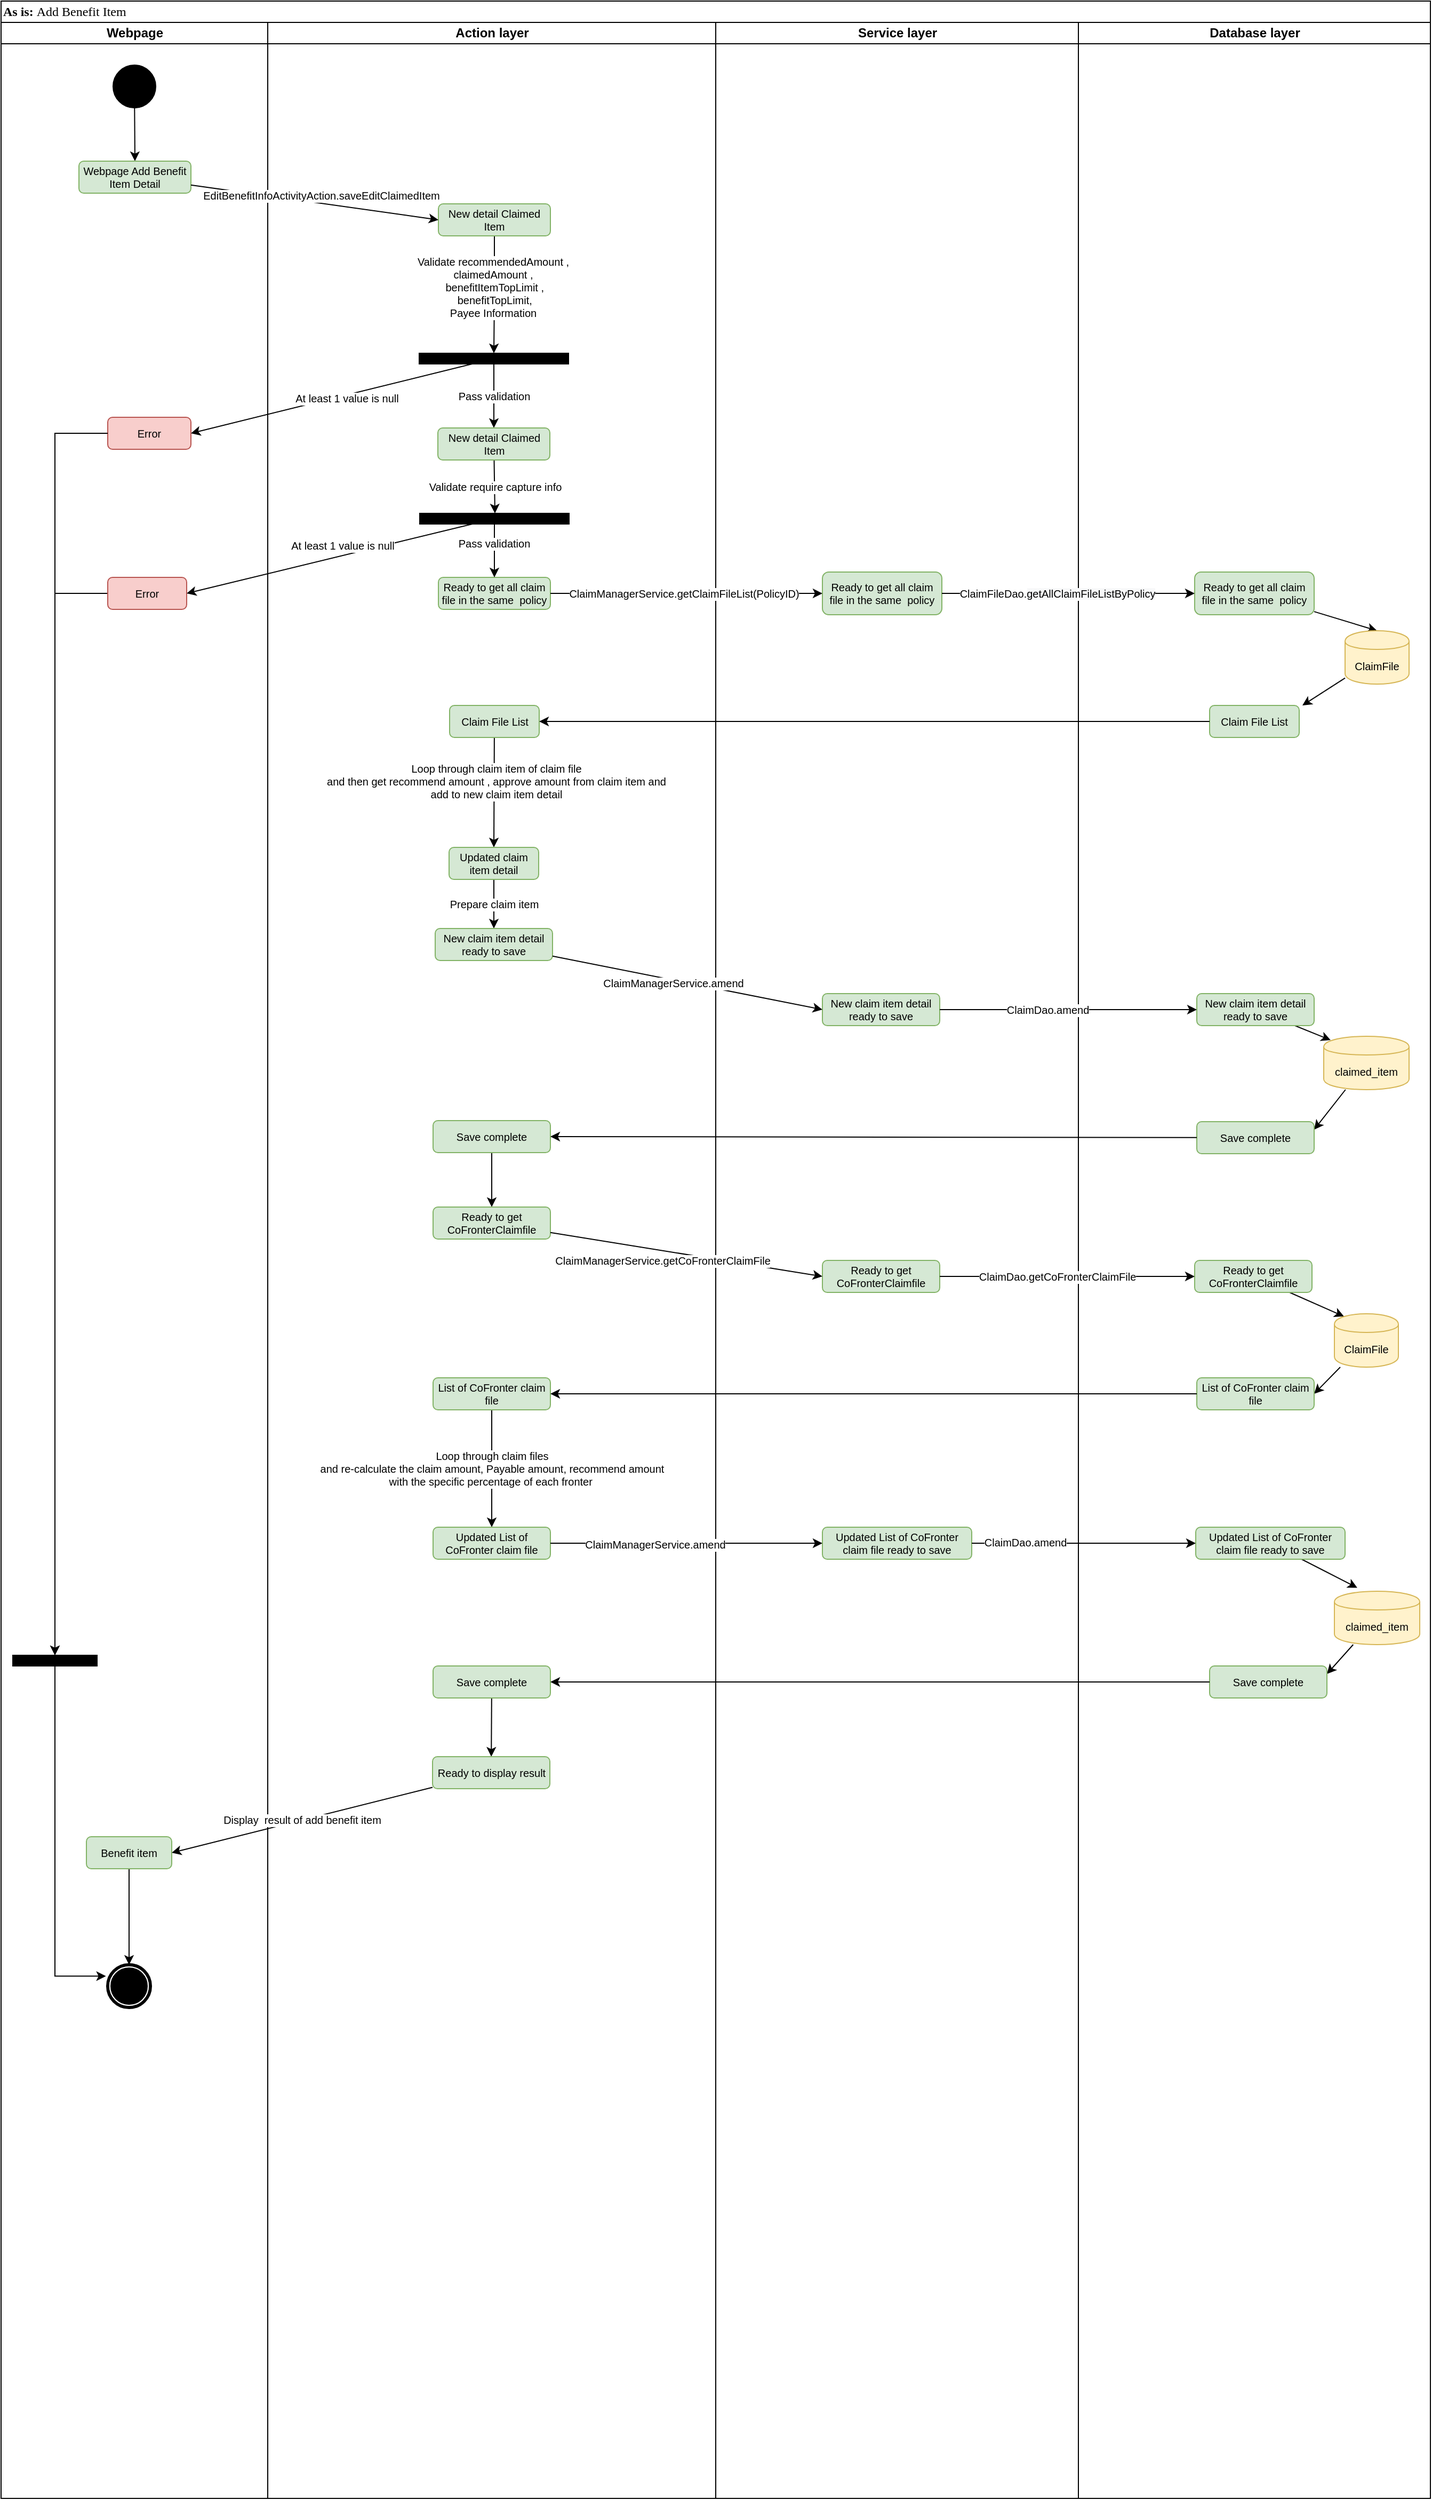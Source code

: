 <mxfile version="11.3.1" type="github" pages="1"><diagram name="Page-1" id="0783ab3e-0a74-02c8-0abd-f7b4e66b4bec"><mxGraphModel dx="1542" dy="850" grid="1" gridSize="10" guides="1" tooltips="1" connect="1" arrows="1" fold="1" page="1" pageScale="1" pageWidth="850" pageHeight="1100" background="#ffffff" math="0" shadow="0"><root><mxCell id="0"/><mxCell id="1" parent="0"/><mxCell id="1c1d494c118603dd-1" value="As is: &lt;span style=&quot;font-weight: normal&quot;&gt;Add Benefit Item&lt;/span&gt;" style="swimlane;html=1;childLayout=stackLayout;startSize=20;rounded=0;shadow=0;comic=0;labelBackgroundColor=none;strokeColor=#000000;strokeWidth=1;fillColor=#ffffff;fontFamily=Verdana;fontSize=12;fontColor=#000000;align=left;" parent="1" vertex="1"><mxGeometry x="40" y="30" width="1340" height="2340" as="geometry"/></mxCell><mxCell id="1c1d494c118603dd-2" value="Webpage" style="swimlane;html=1;startSize=20;" parent="1c1d494c118603dd-1" vertex="1"><mxGeometry y="20" width="250" height="2320" as="geometry"/></mxCell><mxCell id="o6uYyF3r6FIAQzFePDf1-14" style="edgeStyle=none;rounded=0;orthogonalLoop=1;jettySize=auto;html=1;entryX=0.5;entryY=0;entryDx=0;entryDy=0;fontSize=10;" parent="1c1d494c118603dd-2" source="60571a20871a0731-4" target="o6uYyF3r6FIAQzFePDf1-1" edge="1"><mxGeometry relative="1" as="geometry"/></mxCell><mxCell id="60571a20871a0731-4" value="" style="ellipse;whiteSpace=wrap;html=1;rounded=0;shadow=0;comic=0;labelBackgroundColor=none;strokeColor=#000000;strokeWidth=1;fillColor=#000000;fontFamily=Verdana;fontSize=12;fontColor=#000000;align=center;" parent="1c1d494c118603dd-2" vertex="1"><mxGeometry x="105" y="40" width="40" height="40" as="geometry"/></mxCell><mxCell id="o6uYyF3r6FIAQzFePDf1-1" value="Webpage Add Benefit Item Detail" style="rounded=1;whiteSpace=wrap;html=1;fillColor=#d5e8d4;strokeColor=#82b366;fontSize=10;" parent="1c1d494c118603dd-2" vertex="1"><mxGeometry x="73" y="130" width="105" height="30" as="geometry"/></mxCell><mxCell id="o6uYyF3r6FIAQzFePDf1-150" value="" style="shape=mxgraph.bpmn.shape;html=1;verticalLabelPosition=bottom;labelBackgroundColor=#ffffff;verticalAlign=top;perimeter=ellipsePerimeter;outline=end;symbol=terminate;rounded=0;shadow=0;comic=0;strokeColor=#000000;strokeWidth=1;fillColor=#ffffff;fontFamily=Verdana;fontSize=12;fontColor=#000000;align=center;" parent="1c1d494c118603dd-2" vertex="1"><mxGeometry x="100" y="1820" width="40" height="40" as="geometry"/></mxCell><mxCell id="4uiKt6ms29JhlSO53L4M-8" value="Error" style="rounded=1;whiteSpace=wrap;html=1;fillColor=#f8cecc;strokeColor=#b85450;fontSize=10;" parent="1c1d494c118603dd-2" vertex="1"><mxGeometry x="100" y="370" width="78" height="30" as="geometry"/></mxCell><mxCell id="4uiKt6ms29JhlSO53L4M-92" style="edgeStyle=orthogonalEdgeStyle;rounded=0;orthogonalLoop=1;jettySize=auto;html=1;entryX=0.5;entryY=0;entryDx=0;entryDy=0;fontSize=10;" parent="1c1d494c118603dd-2" source="4uiKt6ms29JhlSO53L4M-15" target="4uiKt6ms29JhlSO53L4M-91" edge="1"><mxGeometry relative="1" as="geometry"/></mxCell><mxCell id="4uiKt6ms29JhlSO53L4M-15" value="Error" style="rounded=1;whiteSpace=wrap;html=1;fillColor=#f8cecc;strokeColor=#b85450;fontSize=10;" parent="1c1d494c118603dd-2" vertex="1"><mxGeometry x="100" y="520" width="74" height="30" as="geometry"/></mxCell><mxCell id="4uiKt6ms29JhlSO53L4M-96" style="edgeStyle=orthogonalEdgeStyle;rounded=0;orthogonalLoop=1;jettySize=auto;html=1;entryX=0.5;entryY=0;entryDx=0;entryDy=0;fontSize=10;" parent="1c1d494c118603dd-2" source="4uiKt6ms29JhlSO53L4M-87" target="o6uYyF3r6FIAQzFePDf1-150" edge="1"><mxGeometry relative="1" as="geometry"/></mxCell><mxCell id="4uiKt6ms29JhlSO53L4M-87" value="Benefit item" style="rounded=1;whiteSpace=wrap;html=1;fillColor=#d5e8d4;strokeColor=#82b366;fontSize=10;" parent="1c1d494c118603dd-2" vertex="1"><mxGeometry x="80" y="1700" width="80" height="30" as="geometry"/></mxCell><mxCell id="4uiKt6ms29JhlSO53L4M-97" style="edgeStyle=orthogonalEdgeStyle;rounded=0;orthogonalLoop=1;jettySize=auto;html=1;entryX=-0.042;entryY=0.266;entryDx=0;entryDy=0;entryPerimeter=0;fontSize=10;" parent="1c1d494c118603dd-2" source="4uiKt6ms29JhlSO53L4M-91" target="o6uYyF3r6FIAQzFePDf1-150" edge="1"><mxGeometry relative="1" as="geometry"><Array as="points"><mxPoint x="50" y="1831"/></Array></mxGeometry></mxCell><mxCell id="4uiKt6ms29JhlSO53L4M-91" value="" style="rounded=0;whiteSpace=wrap;html=1;fillColor=#000000;" parent="1c1d494c118603dd-2" vertex="1"><mxGeometry x="11" y="1530" width="79" height="10" as="geometry"/></mxCell><mxCell id="Wwbw1OgVoisx9gdvd-zu-1" style="edgeStyle=orthogonalEdgeStyle;rounded=0;orthogonalLoop=1;jettySize=auto;html=1;entryX=0.5;entryY=0;entryDx=0;entryDy=0;" edge="1" parent="1c1d494c118603dd-2" source="4uiKt6ms29JhlSO53L4M-8" target="4uiKt6ms29JhlSO53L4M-91"><mxGeometry relative="1" as="geometry"><mxPoint x="50" y="610" as="targetPoint"/></mxGeometry></mxCell><mxCell id="1c1d494c118603dd-3" value="Action layer" style="swimlane;html=1;startSize=20;align=center;" parent="1c1d494c118603dd-1" vertex="1"><mxGeometry x="250" y="20" width="420" height="2320" as="geometry"/></mxCell><mxCell id="4uiKt6ms29JhlSO53L4M-3" style="edgeStyle=orthogonalEdgeStyle;rounded=0;orthogonalLoop=1;jettySize=auto;html=1;entryX=0.5;entryY=0;entryDx=0;entryDy=0;" parent="1c1d494c118603dd-3" source="o6uYyF3r6FIAQzFePDf1-10" target="4uiKt6ms29JhlSO53L4M-1" edge="1"><mxGeometry relative="1" as="geometry"/></mxCell><mxCell id="4uiKt6ms29JhlSO53L4M-4" value="Validate&amp;nbsp;recommendedAmount ,&lt;br&gt;claimedAmount ,&lt;br&gt;&amp;nbsp;benefitItemTopLimit ,&lt;br&gt;&amp;nbsp;benefitTopLimit,&lt;br&gt;Payee Information" style="text;html=1;resizable=0;points=[];align=center;verticalAlign=middle;labelBackgroundColor=#ffffff;fontSize=10;" parent="4uiKt6ms29JhlSO53L4M-3" vertex="1" connectable="0"><mxGeometry x="0.012" y="-9" relative="1" as="geometry"><mxPoint x="8" y="-8" as="offset"/></mxGeometry></mxCell><mxCell id="o6uYyF3r6FIAQzFePDf1-10" value="New detail Claimed Item" style="rounded=1;whiteSpace=wrap;html=1;fillColor=#d5e8d4;strokeColor=#82b366;fontSize=10;" parent="1c1d494c118603dd-3" vertex="1"><mxGeometry x="160" y="170" width="105" height="30" as="geometry"/></mxCell><mxCell id="4uiKt6ms29JhlSO53L4M-7" value="Pass validation" style="edgeStyle=orthogonalEdgeStyle;rounded=0;orthogonalLoop=1;jettySize=auto;html=1;entryX=0.5;entryY=0;entryDx=0;entryDy=0;fontSize=10;" parent="1c1d494c118603dd-3" source="4uiKt6ms29JhlSO53L4M-1" target="4uiKt6ms29JhlSO53L4M-6" edge="1"><mxGeometry relative="1" as="geometry"/></mxCell><mxCell id="4uiKt6ms29JhlSO53L4M-1" value="" style="rounded=0;whiteSpace=wrap;html=1;fillColor=#000000;" parent="1c1d494c118603dd-3" vertex="1"><mxGeometry x="142" y="310" width="140" height="10" as="geometry"/></mxCell><mxCell id="4uiKt6ms29JhlSO53L4M-12" value="Validate require capture info" style="edgeStyle=none;rounded=0;orthogonalLoop=1;jettySize=auto;html=1;fontSize=10;" parent="1c1d494c118603dd-3" source="4uiKt6ms29JhlSO53L4M-6" edge="1"><mxGeometry relative="1" as="geometry"><mxPoint x="213" y="460" as="targetPoint"/></mxGeometry></mxCell><mxCell id="4uiKt6ms29JhlSO53L4M-6" value="New detail Claimed Item" style="rounded=1;whiteSpace=wrap;html=1;fillColor=#d5e8d4;strokeColor=#82b366;fontSize=10;" parent="1c1d494c118603dd-3" vertex="1"><mxGeometry x="159.5" y="380" width="105" height="30" as="geometry"/></mxCell><mxCell id="4uiKt6ms29JhlSO53L4M-11" value="Ready to get all claim file in the same&amp;nbsp; policy" style="rounded=1;whiteSpace=wrap;html=1;fillColor=#d5e8d4;strokeColor=#82b366;fontSize=10;" parent="1c1d494c118603dd-3" vertex="1"><mxGeometry x="160" y="520" width="105" height="30" as="geometry"/></mxCell><mxCell id="4uiKt6ms29JhlSO53L4M-14" style="edgeStyle=none;rounded=0;orthogonalLoop=1;jettySize=auto;html=1;entryX=0.5;entryY=0;entryDx=0;entryDy=0;fontSize=10;" parent="1c1d494c118603dd-3" source="4uiKt6ms29JhlSO53L4M-13" target="4uiKt6ms29JhlSO53L4M-11" edge="1"><mxGeometry relative="1" as="geometry"/></mxCell><mxCell id="4uiKt6ms29JhlSO53L4M-19" value="Pass validation" style="text;html=1;resizable=0;points=[];align=center;verticalAlign=middle;labelBackgroundColor=#ffffff;fontSize=10;" parent="4uiKt6ms29JhlSO53L4M-14" vertex="1" connectable="0"><mxGeometry x="-0.295" y="-1" relative="1" as="geometry"><mxPoint as="offset"/></mxGeometry></mxCell><mxCell id="4uiKt6ms29JhlSO53L4M-13" value="" style="rounded=0;whiteSpace=wrap;html=1;fillColor=#000000;" parent="1c1d494c118603dd-3" vertex="1"><mxGeometry x="142.5" y="460" width="140" height="10" as="geometry"/></mxCell><mxCell id="4uiKt6ms29JhlSO53L4M-35" style="edgeStyle=none;rounded=0;orthogonalLoop=1;jettySize=auto;html=1;fontSize=10;entryX=0.5;entryY=0;entryDx=0;entryDy=0;" parent="1c1d494c118603dd-3" source="4uiKt6ms29JhlSO53L4M-32" target="4uiKt6ms29JhlSO53L4M-34" edge="1"><mxGeometry relative="1" as="geometry"><mxPoint x="213" y="799" as="targetPoint"/></mxGeometry></mxCell><mxCell id="4uiKt6ms29JhlSO53L4M-36" value="Loop through claim item of claim file&lt;br&gt;and then get recommend amount , approve amount from claim item and &lt;br&gt;add to new claim item detail" style="text;html=1;resizable=0;points=[];align=center;verticalAlign=middle;labelBackgroundColor=#ffffff;fontSize=10;" parent="4uiKt6ms29JhlSO53L4M-35" vertex="1" connectable="0"><mxGeometry x="-0.217" y="1" relative="1" as="geometry"><mxPoint as="offset"/></mxGeometry></mxCell><mxCell id="4uiKt6ms29JhlSO53L4M-32" value="Claim File List" style="rounded=1;whiteSpace=wrap;html=1;fillColor=#d5e8d4;strokeColor=#82b366;fontSize=10;" parent="1c1d494c118603dd-3" vertex="1"><mxGeometry x="170.5" y="640" width="84" height="30" as="geometry"/></mxCell><mxCell id="4uiKt6ms29JhlSO53L4M-42" value="Prepare claim item" style="edgeStyle=none;rounded=0;orthogonalLoop=1;jettySize=auto;html=1;entryX=0.5;entryY=0;entryDx=0;entryDy=0;fontSize=10;" parent="1c1d494c118603dd-3" source="4uiKt6ms29JhlSO53L4M-34" target="4uiKt6ms29JhlSO53L4M-41" edge="1"><mxGeometry relative="1" as="geometry"/></mxCell><mxCell id="4uiKt6ms29JhlSO53L4M-34" value="Updated claim item detail" style="rounded=1;whiteSpace=wrap;html=1;fillColor=#d5e8d4;strokeColor=#82b366;fontSize=10;" parent="1c1d494c118603dd-3" vertex="1"><mxGeometry x="170" y="773" width="84" height="30" as="geometry"/></mxCell><mxCell id="4uiKt6ms29JhlSO53L4M-41" value="New claim item detail ready to save" style="rounded=1;whiteSpace=wrap;html=1;fillColor=#d5e8d4;strokeColor=#82b366;fontSize=10;" parent="1c1d494c118603dd-3" vertex="1"><mxGeometry x="157" y="849" width="110" height="30" as="geometry"/></mxCell><mxCell id="4uiKt6ms29JhlSO53L4M-57" style="edgeStyle=none;rounded=0;orthogonalLoop=1;jettySize=auto;html=1;entryX=0.5;entryY=0;entryDx=0;entryDy=0;fontSize=10;" parent="1c1d494c118603dd-3" source="4uiKt6ms29JhlSO53L4M-54" target="4uiKt6ms29JhlSO53L4M-56" edge="1"><mxGeometry relative="1" as="geometry"/></mxCell><mxCell id="4uiKt6ms29JhlSO53L4M-54" value="Save complete" style="rounded=1;whiteSpace=wrap;html=1;fillColor=#d5e8d4;strokeColor=#82b366;fontSize=10;" parent="1c1d494c118603dd-3" vertex="1"><mxGeometry x="155" y="1029" width="110" height="30" as="geometry"/></mxCell><mxCell id="4uiKt6ms29JhlSO53L4M-56" value="Ready to get CoFronterClaimfile" style="rounded=1;whiteSpace=wrap;html=1;fillColor=#d5e8d4;strokeColor=#82b366;fontSize=10;" parent="1c1d494c118603dd-3" vertex="1"><mxGeometry x="155" y="1110" width="110" height="30" as="geometry"/></mxCell><mxCell id="4uiKt6ms29JhlSO53L4M-71" value="Loop through claim files&lt;br&gt;and re-calculate the claim amount, Payable amount, recommend amount&lt;br&gt;with the specific percentage of each fronter&amp;nbsp;" style="edgeStyle=none;rounded=0;orthogonalLoop=1;jettySize=auto;html=1;fontSize=10;" parent="1c1d494c118603dd-3" source="4uiKt6ms29JhlSO53L4M-68" target="4uiKt6ms29JhlSO53L4M-70" edge="1"><mxGeometry relative="1" as="geometry"/></mxCell><mxCell id="4uiKt6ms29JhlSO53L4M-68" value="List of CoFronter claim file" style="rounded=1;whiteSpace=wrap;html=1;fillColor=#d5e8d4;strokeColor=#82b366;fontSize=10;" parent="1c1d494c118603dd-3" vertex="1"><mxGeometry x="155" y="1270" width="110" height="30" as="geometry"/></mxCell><mxCell id="4uiKt6ms29JhlSO53L4M-70" value="Updated List of CoFronter claim file" style="rounded=1;whiteSpace=wrap;html=1;fillColor=#d5e8d4;strokeColor=#82b366;fontSize=10;" parent="1c1d494c118603dd-3" vertex="1"><mxGeometry x="155" y="1410" width="110" height="30" as="geometry"/></mxCell><mxCell id="4uiKt6ms29JhlSO53L4M-86" style="edgeStyle=none;rounded=0;orthogonalLoop=1;jettySize=auto;html=1;fontSize=10;" parent="1c1d494c118603dd-3" source="4uiKt6ms29JhlSO53L4M-83" target="4uiKt6ms29JhlSO53L4M-85" edge="1"><mxGeometry relative="1" as="geometry"/></mxCell><mxCell id="4uiKt6ms29JhlSO53L4M-83" value="Save complete" style="rounded=1;whiteSpace=wrap;html=1;fillColor=#d5e8d4;strokeColor=#82b366;fontSize=10;" parent="1c1d494c118603dd-3" vertex="1"><mxGeometry x="155" y="1540" width="110" height="30" as="geometry"/></mxCell><mxCell id="4uiKt6ms29JhlSO53L4M-85" value="Ready to display result" style="rounded=1;whiteSpace=wrap;html=1;fillColor=#d5e8d4;strokeColor=#82b366;fontSize=10;" parent="1c1d494c118603dd-3" vertex="1"><mxGeometry x="154.5" y="1625" width="110" height="30" as="geometry"/></mxCell><mxCell id="1c1d494c118603dd-4" value="Service layer" style="swimlane;html=1;startSize=20;" parent="1c1d494c118603dd-1" vertex="1"><mxGeometry x="670" y="20" width="340" height="2320" as="geometry"/></mxCell><mxCell id="4uiKt6ms29JhlSO53L4M-20" value="Ready to get all claim file in the same&amp;nbsp; policy" style="rounded=1;whiteSpace=wrap;html=1;fillColor=#d5e8d4;strokeColor=#82b366;fontSize=10;" parent="1c1d494c118603dd-4" vertex="1"><mxGeometry x="100" y="515" width="112" height="40" as="geometry"/></mxCell><mxCell id="4uiKt6ms29JhlSO53L4M-43" value="New claim item detail ready to save" style="rounded=1;whiteSpace=wrap;html=1;fillColor=#d5e8d4;strokeColor=#82b366;fontSize=10;" parent="1c1d494c118603dd-4" vertex="1"><mxGeometry x="100" y="910" width="110" height="30" as="geometry"/></mxCell><mxCell id="4uiKt6ms29JhlSO53L4M-58" value="Ready to get CoFronterClaimfile" style="rounded=1;whiteSpace=wrap;html=1;fillColor=#d5e8d4;strokeColor=#82b366;fontSize=10;" parent="1c1d494c118603dd-4" vertex="1"><mxGeometry x="100" y="1160" width="110" height="30" as="geometry"/></mxCell><mxCell id="4uiKt6ms29JhlSO53L4M-72" value="Updated List of CoFronter claim file ready to save" style="rounded=1;whiteSpace=wrap;html=1;fillColor=#d5e8d4;strokeColor=#82b366;fontSize=10;" parent="1c1d494c118603dd-4" vertex="1"><mxGeometry x="100" y="1410" width="140" height="30" as="geometry"/></mxCell><mxCell id="o6uYyF3r6FIAQzFePDf1-11" style="rounded=0;orthogonalLoop=1;jettySize=auto;html=1;entryX=0;entryY=0.5;entryDx=0;entryDy=0;fontSize=10;strokeColor=none;" parent="1c1d494c118603dd-1" source="o6uYyF3r6FIAQzFePDf1-1" target="o6uYyF3r6FIAQzFePDf1-10" edge="1"><mxGeometry relative="1" as="geometry"/></mxCell><mxCell id="o6uYyF3r6FIAQzFePDf1-12" style="edgeStyle=none;rounded=0;orthogonalLoop=1;jettySize=auto;html=1;entryX=0;entryY=0.5;entryDx=0;entryDy=0;fontSize=10;" parent="1c1d494c118603dd-1" source="o6uYyF3r6FIAQzFePDf1-1" target="o6uYyF3r6FIAQzFePDf1-10" edge="1"><mxGeometry relative="1" as="geometry"/></mxCell><mxCell id="o6uYyF3r6FIAQzFePDf1-13" value="EditBenefitInfoActivityAction.saveEditClaimedItem" style="text;html=1;resizable=0;points=[];align=center;verticalAlign=middle;labelBackgroundColor=#ffffff;fontSize=10;" parent="o6uYyF3r6FIAQzFePDf1-12" vertex="1" connectable="0"><mxGeometry x="-0.441" relative="1" as="geometry"><mxPoint x="57" as="offset"/></mxGeometry></mxCell><mxCell id="o6uYyF3r6FIAQzFePDf1-32" value="Database layer" style="swimlane;html=1;startSize=20;" parent="1c1d494c118603dd-1" vertex="1"><mxGeometry x="1010" y="20" width="330" height="2320" as="geometry"/></mxCell><mxCell id="4uiKt6ms29JhlSO53L4M-29" style="edgeStyle=none;rounded=0;orthogonalLoop=1;jettySize=auto;html=1;entryX=0.5;entryY=0;entryDx=0;entryDy=0;fontSize=10;" parent="o6uYyF3r6FIAQzFePDf1-32" source="4uiKt6ms29JhlSO53L4M-25" target="4uiKt6ms29JhlSO53L4M-28" edge="1"><mxGeometry relative="1" as="geometry"/></mxCell><mxCell id="4uiKt6ms29JhlSO53L4M-25" value="Ready to get all claim file in the same&amp;nbsp; policy" style="rounded=1;whiteSpace=wrap;html=1;fillColor=#d5e8d4;strokeColor=#82b366;fontSize=10;" parent="o6uYyF3r6FIAQzFePDf1-32" vertex="1"><mxGeometry x="109" y="515" width="112" height="40" as="geometry"/></mxCell><mxCell id="4uiKt6ms29JhlSO53L4M-28" value="ClaimFile" style="shape=cylinder;whiteSpace=wrap;html=1;boundedLbl=1;backgroundOutline=1;strokeColor=#d6b656;fillColor=#fff2cc;fontSize=10;align=center;" parent="o6uYyF3r6FIAQzFePDf1-32" vertex="1"><mxGeometry x="250" y="570" width="60" height="50" as="geometry"/></mxCell><mxCell id="4uiKt6ms29JhlSO53L4M-30" value="Claim File List" style="rounded=1;whiteSpace=wrap;html=1;fillColor=#d5e8d4;strokeColor=#82b366;fontSize=10;" parent="o6uYyF3r6FIAQzFePDf1-32" vertex="1"><mxGeometry x="123" y="640" width="84" height="30" as="geometry"/></mxCell><mxCell id="4uiKt6ms29JhlSO53L4M-51" style="edgeStyle=none;rounded=0;orthogonalLoop=1;jettySize=auto;html=1;entryX=0.081;entryY=0.072;entryDx=0;entryDy=0;fontSize=10;entryPerimeter=0;" parent="o6uYyF3r6FIAQzFePDf1-32" source="4uiKt6ms29JhlSO53L4M-46" target="4uiKt6ms29JhlSO53L4M-50" edge="1"><mxGeometry relative="1" as="geometry"/></mxCell><mxCell id="4uiKt6ms29JhlSO53L4M-46" value="New claim item detail ready to save" style="rounded=1;whiteSpace=wrap;html=1;fillColor=#d5e8d4;strokeColor=#82b366;fontSize=10;" parent="o6uYyF3r6FIAQzFePDf1-32" vertex="1"><mxGeometry x="111" y="910" width="110" height="30" as="geometry"/></mxCell><mxCell id="4uiKt6ms29JhlSO53L4M-53" style="edgeStyle=none;rounded=0;orthogonalLoop=1;jettySize=auto;html=1;entryX=1;entryY=0.25;entryDx=0;entryDy=0;fontSize=10;" parent="o6uYyF3r6FIAQzFePDf1-32" source="4uiKt6ms29JhlSO53L4M-50" target="4uiKt6ms29JhlSO53L4M-52" edge="1"><mxGeometry relative="1" as="geometry"/></mxCell><mxCell id="4uiKt6ms29JhlSO53L4M-50" value="claimed_item" style="shape=cylinder;whiteSpace=wrap;html=1;boundedLbl=1;backgroundOutline=1;strokeColor=#d6b656;fillColor=#fff2cc;fontSize=10;align=center;" parent="o6uYyF3r6FIAQzFePDf1-32" vertex="1"><mxGeometry x="230" y="950" width="80" height="50" as="geometry"/></mxCell><mxCell id="4uiKt6ms29JhlSO53L4M-52" value="Save complete" style="rounded=1;whiteSpace=wrap;html=1;fillColor=#d5e8d4;strokeColor=#82b366;fontSize=10;" parent="o6uYyF3r6FIAQzFePDf1-32" vertex="1"><mxGeometry x="111" y="1030" width="110" height="30" as="geometry"/></mxCell><mxCell id="4uiKt6ms29JhlSO53L4M-65" style="edgeStyle=none;rounded=0;orthogonalLoop=1;jettySize=auto;html=1;entryX=0.15;entryY=0.05;entryDx=0;entryDy=0;entryPerimeter=0;fontSize=10;" parent="o6uYyF3r6FIAQzFePDf1-32" source="4uiKt6ms29JhlSO53L4M-61" target="4uiKt6ms29JhlSO53L4M-64" edge="1"><mxGeometry relative="1" as="geometry"/></mxCell><mxCell id="4uiKt6ms29JhlSO53L4M-61" value="Ready to get CoFronterClaimfile" style="rounded=1;whiteSpace=wrap;html=1;fillColor=#d5e8d4;strokeColor=#82b366;fontSize=10;" parent="o6uYyF3r6FIAQzFePDf1-32" vertex="1"><mxGeometry x="109" y="1160" width="110" height="30" as="geometry"/></mxCell><mxCell id="4uiKt6ms29JhlSO53L4M-67" style="edgeStyle=none;rounded=0;orthogonalLoop=1;jettySize=auto;html=1;entryX=1;entryY=0.5;entryDx=0;entryDy=0;fontSize=10;" parent="o6uYyF3r6FIAQzFePDf1-32" source="4uiKt6ms29JhlSO53L4M-64" target="4uiKt6ms29JhlSO53L4M-66" edge="1"><mxGeometry relative="1" as="geometry"/></mxCell><mxCell id="4uiKt6ms29JhlSO53L4M-64" value="ClaimFile" style="shape=cylinder;whiteSpace=wrap;html=1;boundedLbl=1;backgroundOutline=1;strokeColor=#d6b656;fillColor=#fff2cc;fontSize=10;align=center;" parent="o6uYyF3r6FIAQzFePDf1-32" vertex="1"><mxGeometry x="240" y="1210" width="60" height="50" as="geometry"/></mxCell><mxCell id="4uiKt6ms29JhlSO53L4M-66" value="List of CoFronter claim file" style="rounded=1;whiteSpace=wrap;html=1;fillColor=#d5e8d4;strokeColor=#82b366;fontSize=10;" parent="o6uYyF3r6FIAQzFePDf1-32" vertex="1"><mxGeometry x="111" y="1270" width="110" height="30" as="geometry"/></mxCell><mxCell id="4uiKt6ms29JhlSO53L4M-80" style="edgeStyle=none;rounded=0;orthogonalLoop=1;jettySize=auto;html=1;entryX=0.268;entryY=-0.065;entryDx=0;entryDy=0;entryPerimeter=0;fontSize=10;" parent="o6uYyF3r6FIAQzFePDf1-32" source="4uiKt6ms29JhlSO53L4M-74" target="4uiKt6ms29JhlSO53L4M-79" edge="1"><mxGeometry relative="1" as="geometry"/></mxCell><mxCell id="4uiKt6ms29JhlSO53L4M-74" value="Updated List of CoFronter claim file ready to save" style="rounded=1;whiteSpace=wrap;html=1;fillColor=#d5e8d4;strokeColor=#82b366;fontSize=10;" parent="o6uYyF3r6FIAQzFePDf1-32" vertex="1"><mxGeometry x="110" y="1410" width="140" height="30" as="geometry"/></mxCell><mxCell id="4uiKt6ms29JhlSO53L4M-82" style="edgeStyle=none;rounded=0;orthogonalLoop=1;jettySize=auto;html=1;entryX=1;entryY=0.25;entryDx=0;entryDy=0;fontSize=10;" parent="o6uYyF3r6FIAQzFePDf1-32" source="4uiKt6ms29JhlSO53L4M-79" target="4uiKt6ms29JhlSO53L4M-81" edge="1"><mxGeometry relative="1" as="geometry"/></mxCell><mxCell id="4uiKt6ms29JhlSO53L4M-79" value="claimed_item" style="shape=cylinder;whiteSpace=wrap;html=1;boundedLbl=1;backgroundOutline=1;strokeColor=#d6b656;fillColor=#fff2cc;fontSize=10;align=center;" parent="o6uYyF3r6FIAQzFePDf1-32" vertex="1"><mxGeometry x="240" y="1470" width="80" height="50" as="geometry"/></mxCell><mxCell id="4uiKt6ms29JhlSO53L4M-81" value="Save complete" style="rounded=1;whiteSpace=wrap;html=1;fillColor=#d5e8d4;strokeColor=#82b366;fontSize=10;" parent="o6uYyF3r6FIAQzFePDf1-32" vertex="1"><mxGeometry x="123" y="1540" width="110" height="30" as="geometry"/></mxCell><mxCell id="4uiKt6ms29JhlSO53L4M-9" style="rounded=0;orthogonalLoop=1;jettySize=auto;html=1;entryX=1;entryY=0.5;entryDx=0;entryDy=0;fontSize=10;" parent="1c1d494c118603dd-1" source="4uiKt6ms29JhlSO53L4M-1" target="4uiKt6ms29JhlSO53L4M-8" edge="1"><mxGeometry relative="1" as="geometry"/></mxCell><mxCell id="4uiKt6ms29JhlSO53L4M-10" value="At least 1 value is null" style="text;html=1;resizable=0;points=[];align=center;verticalAlign=middle;labelBackgroundColor=#ffffff;fontSize=10;" parent="4uiKt6ms29JhlSO53L4M-9" vertex="1" connectable="0"><mxGeometry x="-0.098" y="2" relative="1" as="geometry"><mxPoint as="offset"/></mxGeometry></mxCell><mxCell id="4uiKt6ms29JhlSO53L4M-16" style="edgeStyle=none;rounded=0;orthogonalLoop=1;jettySize=auto;html=1;entryX=1;entryY=0.5;entryDx=0;entryDy=0;fontSize=10;" parent="1c1d494c118603dd-1" source="4uiKt6ms29JhlSO53L4M-13" target="4uiKt6ms29JhlSO53L4M-15" edge="1"><mxGeometry relative="1" as="geometry"/></mxCell><mxCell id="4uiKt6ms29JhlSO53L4M-17" value="At least 1 value is null" style="text;html=1;resizable=0;points=[];align=center;verticalAlign=middle;labelBackgroundColor=#ffffff;fontSize=10;" parent="4uiKt6ms29JhlSO53L4M-16" vertex="1" connectable="0"><mxGeometry x="0.076" relative="1" as="geometry"><mxPoint x="22.5" y="-15" as="offset"/></mxGeometry></mxCell><mxCell id="4uiKt6ms29JhlSO53L4M-21" style="edgeStyle=none;rounded=0;orthogonalLoop=1;jettySize=auto;html=1;entryX=0;entryY=0.5;entryDx=0;entryDy=0;fontSize=10;" parent="1c1d494c118603dd-1" source="4uiKt6ms29JhlSO53L4M-11" target="4uiKt6ms29JhlSO53L4M-20" edge="1"><mxGeometry relative="1" as="geometry"/></mxCell><mxCell id="4uiKt6ms29JhlSO53L4M-22" value="ClaimManagerService.getClaimFileList(PolicyID)" style="text;html=1;resizable=0;points=[];align=center;verticalAlign=middle;labelBackgroundColor=#ffffff;fontSize=10;" parent="4uiKt6ms29JhlSO53L4M-21" vertex="1" connectable="0"><mxGeometry x="-0.362" y="-2" relative="1" as="geometry"><mxPoint x="43.5" y="-2" as="offset"/></mxGeometry></mxCell><mxCell id="4uiKt6ms29JhlSO53L4M-26" style="edgeStyle=none;rounded=0;orthogonalLoop=1;jettySize=auto;html=1;entryX=0;entryY=0.5;entryDx=0;entryDy=0;fontSize=10;" parent="1c1d494c118603dd-1" source="4uiKt6ms29JhlSO53L4M-20" target="4uiKt6ms29JhlSO53L4M-25" edge="1"><mxGeometry relative="1" as="geometry"/></mxCell><mxCell id="4uiKt6ms29JhlSO53L4M-27" value="ClaimFileDao.&lt;span style=&quot;text-align: left ; background-color: rgb(248 , 249 , 250)&quot;&gt;getAllClaimFileListByPolicy&lt;/span&gt;" style="text;html=1;resizable=0;points=[];align=center;verticalAlign=middle;labelBackgroundColor=#ffffff;fontSize=10;" parent="4uiKt6ms29JhlSO53L4M-26" vertex="1" connectable="0"><mxGeometry x="-0.662" y="-2" relative="1" as="geometry"><mxPoint x="68" y="-2" as="offset"/></mxGeometry></mxCell><mxCell id="4uiKt6ms29JhlSO53L4M-33" style="edgeStyle=none;rounded=0;orthogonalLoop=1;jettySize=auto;html=1;entryX=1;entryY=0.5;entryDx=0;entryDy=0;fontSize=10;" parent="1c1d494c118603dd-1" source="4uiKt6ms29JhlSO53L4M-30" target="4uiKt6ms29JhlSO53L4M-32" edge="1"><mxGeometry relative="1" as="geometry"/></mxCell><mxCell id="4uiKt6ms29JhlSO53L4M-44" style="edgeStyle=none;rounded=0;orthogonalLoop=1;jettySize=auto;html=1;entryX=0;entryY=0.5;entryDx=0;entryDy=0;fontSize=10;" parent="1c1d494c118603dd-1" source="4uiKt6ms29JhlSO53L4M-41" target="4uiKt6ms29JhlSO53L4M-43" edge="1"><mxGeometry relative="1" as="geometry"/></mxCell><mxCell id="4uiKt6ms29JhlSO53L4M-45" value="ClaimManagerService.amend" style="text;html=1;resizable=0;points=[];align=center;verticalAlign=middle;labelBackgroundColor=#ffffff;fontSize=10;" parent="4uiKt6ms29JhlSO53L4M-44" vertex="1" connectable="0"><mxGeometry x="-0.258" y="-4" relative="1" as="geometry"><mxPoint x="20" y="2.5" as="offset"/></mxGeometry></mxCell><mxCell id="4uiKt6ms29JhlSO53L4M-47" style="edgeStyle=none;rounded=0;orthogonalLoop=1;jettySize=auto;html=1;entryX=0;entryY=0.5;entryDx=0;entryDy=0;fontSize=10;" parent="1c1d494c118603dd-1" source="4uiKt6ms29JhlSO53L4M-43" target="4uiKt6ms29JhlSO53L4M-46" edge="1"><mxGeometry relative="1" as="geometry"/></mxCell><mxCell id="4uiKt6ms29JhlSO53L4M-49" value="ClaimDao.amend" style="text;html=1;resizable=0;points=[];align=center;verticalAlign=middle;labelBackgroundColor=#ffffff;fontSize=10;" parent="4uiKt6ms29JhlSO53L4M-47" vertex="1" connectable="0"><mxGeometry x="-0.611" y="2" relative="1" as="geometry"><mxPoint x="53.5" y="2" as="offset"/></mxGeometry></mxCell><mxCell id="4uiKt6ms29JhlSO53L4M-55" style="edgeStyle=none;rounded=0;orthogonalLoop=1;jettySize=auto;html=1;entryX=1;entryY=0.5;entryDx=0;entryDy=0;fontSize=10;" parent="1c1d494c118603dd-1" source="4uiKt6ms29JhlSO53L4M-52" target="4uiKt6ms29JhlSO53L4M-54" edge="1"><mxGeometry relative="1" as="geometry"/></mxCell><mxCell id="4uiKt6ms29JhlSO53L4M-59" style="edgeStyle=none;rounded=0;orthogonalLoop=1;jettySize=auto;html=1;entryX=0;entryY=0.5;entryDx=0;entryDy=0;fontSize=10;" parent="1c1d494c118603dd-1" source="4uiKt6ms29JhlSO53L4M-56" target="4uiKt6ms29JhlSO53L4M-58" edge="1"><mxGeometry relative="1" as="geometry"/></mxCell><mxCell id="4uiKt6ms29JhlSO53L4M-60" value="ClaimManagerService.getCoFronterClaimFile" style="text;html=1;resizable=0;points=[];align=center;verticalAlign=middle;labelBackgroundColor=#ffffff;fontSize=10;" parent="4uiKt6ms29JhlSO53L4M-59" vertex="1" connectable="0"><mxGeometry x="-0.464" y="-1" relative="1" as="geometry"><mxPoint x="37" y="14" as="offset"/></mxGeometry></mxCell><mxCell id="4uiKt6ms29JhlSO53L4M-62" style="edgeStyle=none;rounded=0;orthogonalLoop=1;jettySize=auto;html=1;entryX=0;entryY=0.5;entryDx=0;entryDy=0;fontSize=10;" parent="1c1d494c118603dd-1" source="4uiKt6ms29JhlSO53L4M-58" target="4uiKt6ms29JhlSO53L4M-61" edge="1"><mxGeometry relative="1" as="geometry"/></mxCell><mxCell id="4uiKt6ms29JhlSO53L4M-63" value="ClaimDao.getCoFronterClaimFile" style="text;html=1;resizable=0;points=[];align=center;verticalAlign=middle;labelBackgroundColor=#ffffff;fontSize=10;" parent="4uiKt6ms29JhlSO53L4M-62" vertex="1" connectable="0"><mxGeometry x="-0.227" y="-1" relative="1" as="geometry"><mxPoint x="17.5" y="-1" as="offset"/></mxGeometry></mxCell><mxCell id="4uiKt6ms29JhlSO53L4M-69" style="edgeStyle=none;rounded=0;orthogonalLoop=1;jettySize=auto;html=1;fontSize=10;" parent="1c1d494c118603dd-1" source="4uiKt6ms29JhlSO53L4M-66" target="4uiKt6ms29JhlSO53L4M-68" edge="1"><mxGeometry relative="1" as="geometry"><mxPoint x="530" y="1310" as="targetPoint"/></mxGeometry></mxCell><mxCell id="4uiKt6ms29JhlSO53L4M-75" style="edgeStyle=none;rounded=0;orthogonalLoop=1;jettySize=auto;html=1;entryX=0;entryY=0.5;entryDx=0;entryDy=0;fontSize=10;" parent="1c1d494c118603dd-1" source="4uiKt6ms29JhlSO53L4M-70" target="4uiKt6ms29JhlSO53L4M-72" edge="1"><mxGeometry relative="1" as="geometry"/></mxCell><mxCell id="4uiKt6ms29JhlSO53L4M-78" value="ClaimManagerService.amend" style="text;html=1;resizable=0;points=[];align=center;verticalAlign=middle;labelBackgroundColor=#ffffff;fontSize=10;" parent="4uiKt6ms29JhlSO53L4M-75" vertex="1" connectable="0"><mxGeometry x="-0.236" y="-1" relative="1" as="geometry"><mxPoint as="offset"/></mxGeometry></mxCell><mxCell id="4uiKt6ms29JhlSO53L4M-76" style="edgeStyle=none;rounded=0;orthogonalLoop=1;jettySize=auto;html=1;entryX=0;entryY=0.5;entryDx=0;entryDy=0;fontSize=10;" parent="1c1d494c118603dd-1" source="4uiKt6ms29JhlSO53L4M-72" target="4uiKt6ms29JhlSO53L4M-74" edge="1"><mxGeometry relative="1" as="geometry"/></mxCell><mxCell id="4uiKt6ms29JhlSO53L4M-77" value="ClaimDao.amend" style="text;html=1;resizable=0;points=[];align=center;verticalAlign=middle;labelBackgroundColor=#ffffff;fontSize=10;" parent="4uiKt6ms29JhlSO53L4M-76" vertex="1" connectable="0"><mxGeometry x="-0.525" y="1" relative="1" as="geometry"><mxPoint as="offset"/></mxGeometry></mxCell><mxCell id="4uiKt6ms29JhlSO53L4M-84" style="edgeStyle=none;rounded=0;orthogonalLoop=1;jettySize=auto;html=1;entryX=1;entryY=0.5;entryDx=0;entryDy=0;fontSize=10;" parent="1c1d494c118603dd-1" source="4uiKt6ms29JhlSO53L4M-81" target="4uiKt6ms29JhlSO53L4M-83" edge="1"><mxGeometry relative="1" as="geometry"/></mxCell><mxCell id="4uiKt6ms29JhlSO53L4M-88" value="Display&amp;nbsp; result of add benefit item" style="edgeStyle=none;rounded=0;orthogonalLoop=1;jettySize=auto;html=1;entryX=1;entryY=0.5;entryDx=0;entryDy=0;fontSize=10;" parent="1c1d494c118603dd-1" source="4uiKt6ms29JhlSO53L4M-85" target="4uiKt6ms29JhlSO53L4M-87" edge="1"><mxGeometry relative="1" as="geometry"/></mxCell><mxCell id="4uiKt6ms29JhlSO53L4M-31" style="edgeStyle=none;rounded=0;orthogonalLoop=1;jettySize=auto;html=1;fontSize=10;" parent="1" source="4uiKt6ms29JhlSO53L4M-28" edge="1"><mxGeometry relative="1" as="geometry"><mxPoint x="1260" y="690" as="targetPoint"/></mxGeometry></mxCell></root></mxGraphModel></diagram></mxfile>